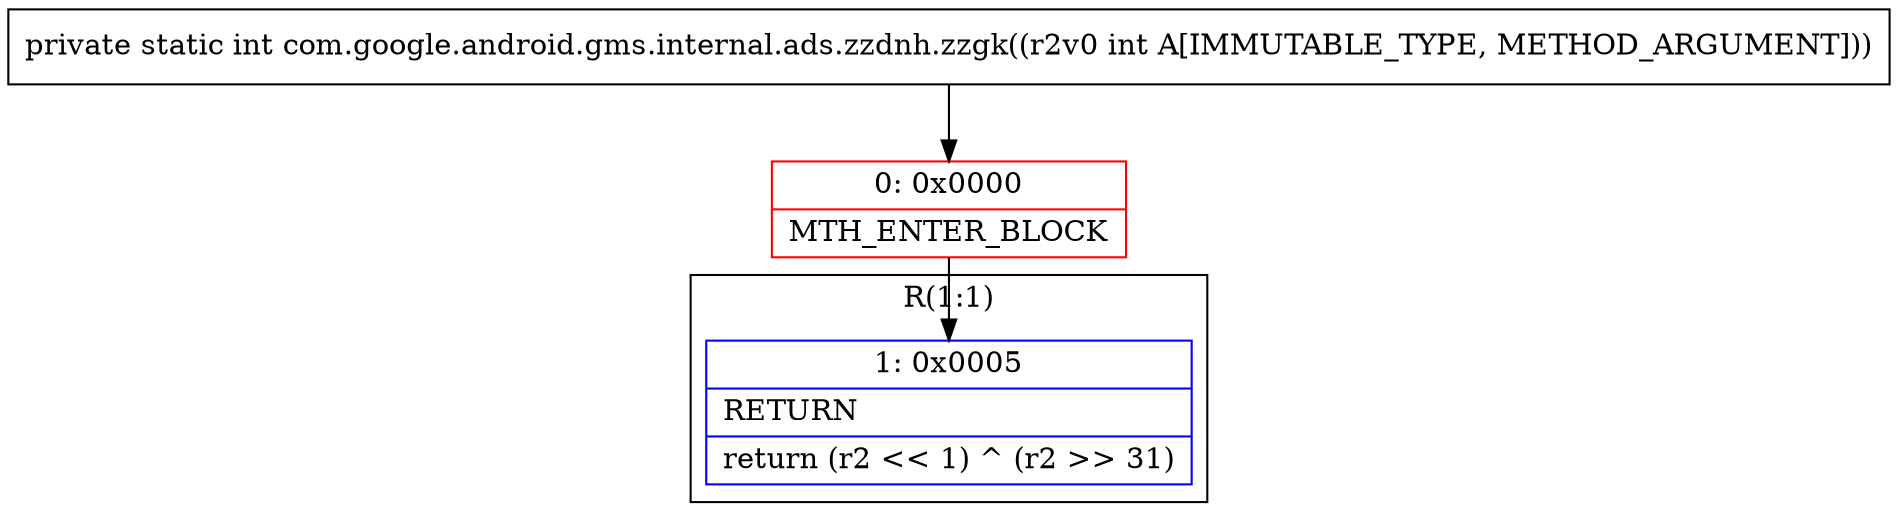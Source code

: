 digraph "CFG forcom.google.android.gms.internal.ads.zzdnh.zzgk(I)I" {
subgraph cluster_Region_1194352141 {
label = "R(1:1)";
node [shape=record,color=blue];
Node_1 [shape=record,label="{1\:\ 0x0005|RETURN\l|return (r2 \<\< 1) ^ (r2 \>\> 31)\l}"];
}
Node_0 [shape=record,color=red,label="{0\:\ 0x0000|MTH_ENTER_BLOCK\l}"];
MethodNode[shape=record,label="{private static int com.google.android.gms.internal.ads.zzdnh.zzgk((r2v0 int A[IMMUTABLE_TYPE, METHOD_ARGUMENT])) }"];
MethodNode -> Node_0;
Node_0 -> Node_1;
}

